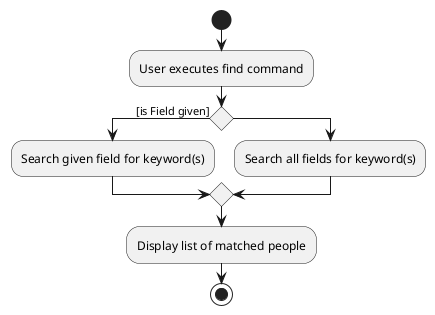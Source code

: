 @startuml
'https://plantuml.com/activity-diagram-beta

start
:User executes find command;
if () then ([is Field given])
  :Search given field for keyword(s);
else
:Search all fields for keyword(s);
endif
:Display list of matched people;
stop

@enduml
